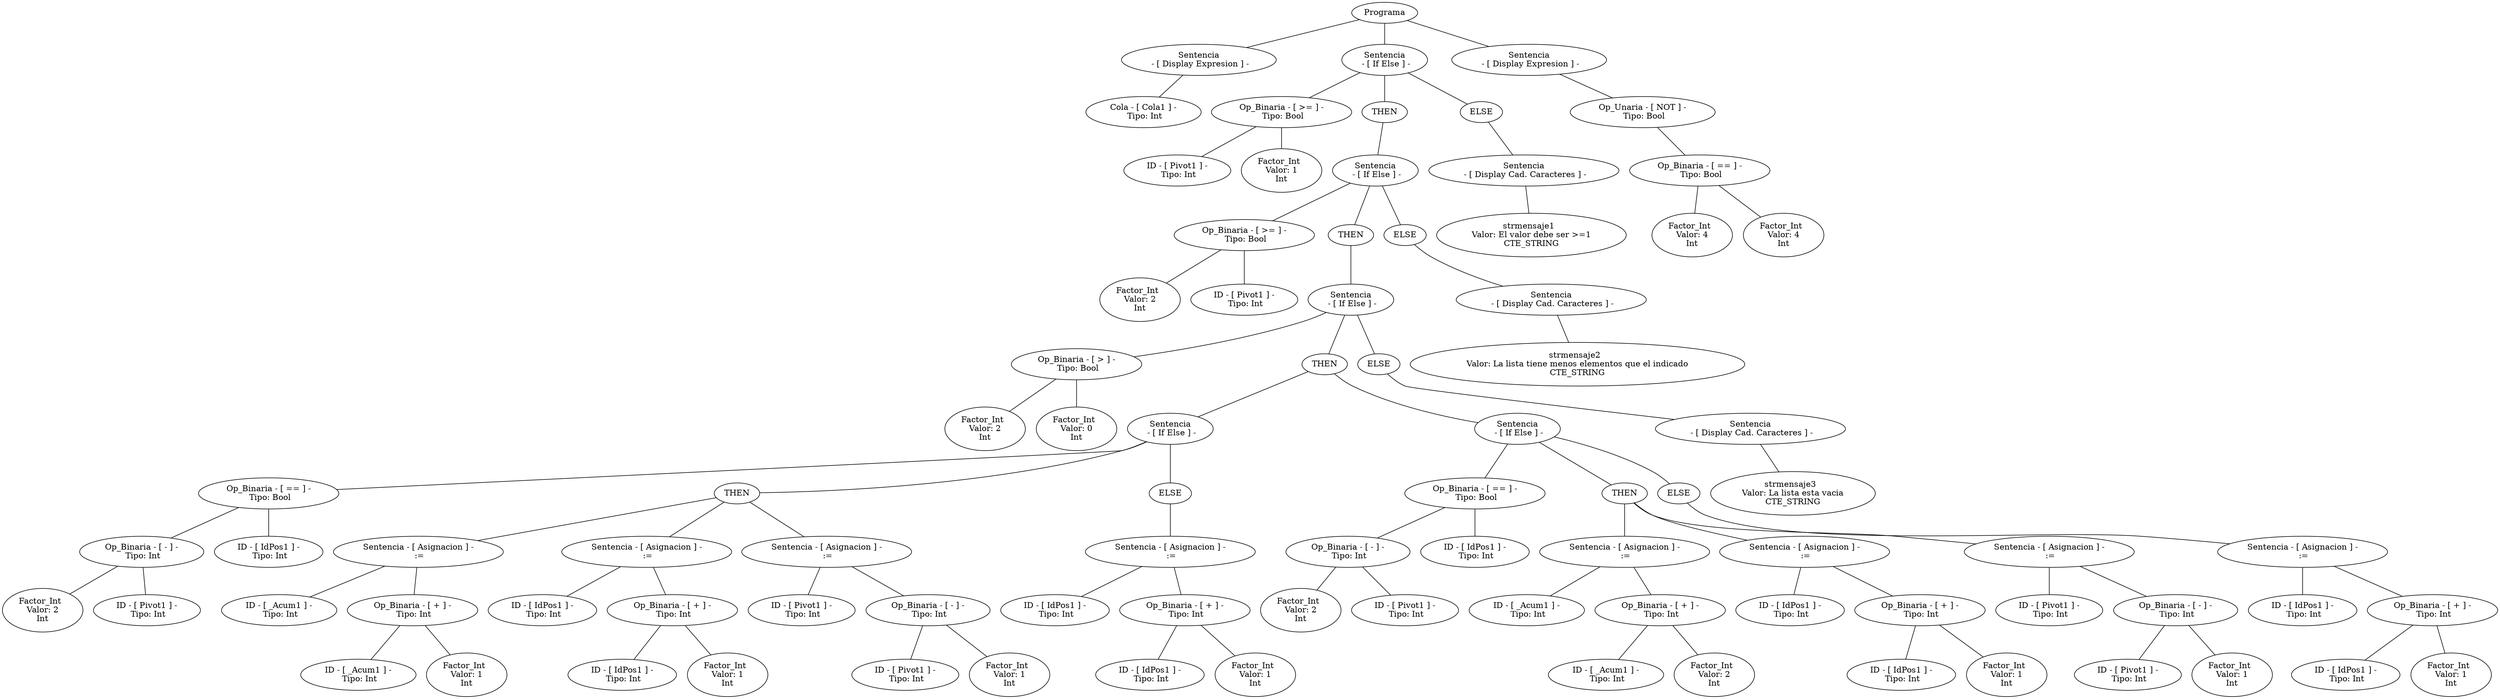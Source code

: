graph G {nodo_programa[label="Programa"]
nodo_1921595561[label="Sentencia
 - [ Display Expresion ] -"]
nodo_programa--nodo_1921595561
nodo_8243189461[label=" Cola - [ Cola1 ] - 
 Tipo: Int"]
nodo_1921595561--nodo_8243189461
nodo_128893786[label="Sentencia
 - [ If Else ] -"]
nodo_programa--nodo_128893786
nodo_1732398722[label=" Op_Binaria - [ >= ] - 
 Tipo: Bool"]
nodo_128893786--nodo_1732398722
nodo_1108411398[label=" ID - [ Pivot1 ] - 
 Tipo: Int"]
nodo_1732398722--nodo_1108411398
nodo_1394438858[label="Factor_Int  
 Valor: 1 
Int"]
nodo_1732398722--nodo_1394438858
nodo_1288937861[label="THEN"]
nodo_128893786--nodo_1288937861
nodo_584634336[label="Sentencia
 - [ If Else ] -"]
nodo_1288937861--nodo_584634336
nodo_1469821799[label=" Op_Binaria - [ >= ] - 
 Tipo: Bool"]
nodo_584634336--nodo_1469821799
nodo_501263526[label="Factor_Int  
 Valor: 2 
Int"]
nodo_1469821799--nodo_501263526
nodo_626202354[label=" ID - [ Pivot1 ] - 
 Tipo: Int"]
nodo_1469821799--nodo_626202354
nodo_5846343361[label="THEN"]
nodo_584634336--nodo_5846343361
nodo_1099983479[label="Sentencia
 - [ If Else ] -"]
nodo_5846343361--nodo_1099983479
nodo_1268447657[label=" Op_Binaria - [ > ] - 
 Tipo: Bool"]
nodo_1099983479--nodo_1268447657
nodo_1401420256[label="Factor_Int  
 Valor: 2 
Int"]
nodo_1268447657--nodo_1401420256
nodo_1851691492[label="Factor_Int  
 Valor: 0 
Int"]
nodo_1268447657--nodo_1851691492
nodo_10999834791[label="THEN"]
nodo_1099983479--nodo_10999834791
nodo_752848266[label="Sentencia
 - [ If Else ] -"]
nodo_10999834791--nodo_752848266
nodo_815033865[label=" Op_Binaria - [ == ] - 
 Tipo: Bool"]
nodo_752848266--nodo_815033865
nodo_1555093762[label=" Op_Binaria - [ - ] - 
 Tipo: Int"]
nodo_815033865--nodo_1555093762
nodo_1190900417[label="Factor_Int  
 Valor: 2 
Int"]
nodo_1555093762--nodo_1190900417
nodo_379110473[label=" ID - [ Pivot1 ] - 
 Tipo: Int"]
nodo_1555093762--nodo_379110473
nodo_99550389[label=" ID - [ IdPos1 ] - 
 Tipo: Int"]
nodo_815033865--nodo_99550389
nodo_7528482661[label="THEN"]
nodo_752848266--nodo_7528482661
nodo_1598924227[label="Sentencia - [ Asignacion ] -
 :="]
nodo_7528482661--nodo_1598924227
nodo_1144748369[label=" ID - [ _Acum1 ] - 
 Tipo: Int"]
nodo_1598924227--nodo_1144748369
nodo_340870931[label=" Op_Binaria - [ + ] - 
 Tipo: Int"]
nodo_1598924227--nodo_340870931
nodo_1768305536[label=" ID - [ _Acum1 ] - 
 Tipo: Int"]
nodo_340870931--nodo_1768305536
nodo_443308702[label="Factor_Int  
 Valor: 1 
Int"]
nodo_340870931--nodo_443308702
nodo_1530388690[label="Sentencia - [ Asignacion ] -
 :="]
nodo_7528482661--nodo_1530388690
nodo_1146743572[label=" ID - [ IdPos1 ] - 
 Tipo: Int"]
nodo_1530388690--nodo_1146743572
nodo_1512981843[label=" Op_Binaria - [ + ] - 
 Tipo: Int"]
nodo_1530388690--nodo_1512981843
nodo_42768293[label=" ID - [ IdPos1 ] - 
 Tipo: Int"]
nodo_1512981843--nodo_42768293
nodo_1717159510[label="Factor_Int  
 Valor: 1 
Int"]
nodo_1512981843--nodo_1717159510
nodo_1834188994[label="Sentencia - [ Asignacion ] -
 :="]
nodo_7528482661--nodo_1834188994
nodo_1174361318[label=" ID - [ Pivot1 ] - 
 Tipo: Int"]
nodo_1834188994--nodo_1174361318
nodo_589873731[label=" Op_Binaria - [ - ] - 
 Tipo: Int"]
nodo_1834188994--nodo_589873731
nodo_200006406[label=" ID - [ Pivot1 ] - 
 Tipo: Int"]
nodo_589873731--nodo_200006406
nodo_2052001577[label="Factor_Int  
 Valor: 1 
Int"]
nodo_589873731--nodo_2052001577
nodo_7528482662[label="ELSE"]
nodo_752848266--nodo_7528482662
nodo_1160264930[label="Sentencia - [ Asignacion ] -
 :="]
nodo_7528482662--nodo_1160264930
nodo_544724190[label=" ID - [ IdPos1 ] - 
 Tipo: Int"]
nodo_1160264930--nodo_544724190
nodo_1972439101[label=" Op_Binaria - [ + ] - 
 Tipo: Int"]
nodo_1160264930--nodo_1972439101
nodo_2007328737[label=" ID - [ IdPos1 ] - 
 Tipo: Int"]
nodo_1972439101--nodo_2007328737
nodo_1936628443[label="Factor_Int  
 Valor: 1 
Int"]
nodo_1972439101--nodo_1936628443
nodo_1830908236[label="Sentencia
 - [ If Else ] -"]
nodo_10999834791--nodo_1830908236
nodo_277630005[label=" Op_Binaria - [ == ] - 
 Tipo: Bool"]
nodo_1830908236--nodo_277630005
nodo_1288354730[label=" Op_Binaria - [ - ] - 
 Tipo: Int"]
nodo_277630005--nodo_1288354730
nodo_1274370218[label="Factor_Int  
 Valor: 2 
Int"]
nodo_1288354730--nodo_1274370218
nodo_758705033[label=" ID - [ Pivot1 ] - 
 Tipo: Int"]
nodo_1288354730--nodo_758705033
nodo_1604839423[label=" ID - [ IdPos1 ] - 
 Tipo: Int"]
nodo_277630005--nodo_1604839423
nodo_18309082361[label="THEN"]
nodo_1830908236--nodo_18309082361
nodo_1177096266[label="Sentencia - [ Asignacion ] -
 :="]
nodo_18309082361--nodo_1177096266
nodo_670576685[label=" ID - [ _Acum1 ] - 
 Tipo: Int"]
nodo_1177096266--nodo_670576685
nodo_1299641336[label=" Op_Binaria - [ + ] - 
 Tipo: Int"]
nodo_1177096266--nodo_1299641336
nodo_764308918[label=" ID - [ _Acum1 ] - 
 Tipo: Int"]
nodo_1299641336--nodo_764308918
nodo_935044096[label="Factor_Int  
 Valor: 2 
Int"]
nodo_1299641336--nodo_935044096
nodo_598446861[label="Sentencia - [ Asignacion ] -
 :="]
nodo_18309082361--nodo_598446861
nodo_1161082381[label=" ID - [ IdPos1 ] - 
 Tipo: Int"]
nodo_598446861--nodo_1161082381
nodo_1067938912[label=" Op_Binaria - [ + ] - 
 Tipo: Int"]
nodo_598446861--nodo_1067938912
nodo_1637506559[label=" ID - [ IdPos1 ] - 
 Tipo: Int"]
nodo_1067938912--nodo_1637506559
nodo_517380410[label="Factor_Int  
 Valor: 1 
Int"]
nodo_1067938912--nodo_517380410
nodo_2117255219[label="Sentencia - [ Asignacion ] -
 :="]
nodo_18309082361--nodo_2117255219
nodo_2058534881[label=" ID - [ Pivot1 ] - 
 Tipo: Int"]
nodo_2117255219--nodo_2058534881
nodo_1232367853[label=" Op_Binaria - [ - ] - 
 Tipo: Int"]
nodo_2117255219--nodo_1232367853
nodo_1673605040[label=" ID - [ Pivot1 ] - 
 Tipo: Int"]
nodo_1232367853--nodo_1673605040
nodo_186276003[label="Factor_Int  
 Valor: 1 
Int"]
nodo_1232367853--nodo_186276003
nodo_18309082362[label="ELSE"]
nodo_1830908236--nodo_18309082362
nodo_1681433494[label="Sentencia - [ Asignacion ] -
 :="]
nodo_18309082362--nodo_1681433494
nodo_237061348[label=" ID - [ IdPos1 ] - 
 Tipo: Int"]
nodo_1681433494--nodo_237061348
nodo_1685538367[label=" Op_Binaria - [ + ] - 
 Tipo: Int"]
nodo_1681433494--nodo_1685538367
nodo_1030870354[label=" ID - [ IdPos1 ] - 
 Tipo: Int"]
nodo_1685538367--nodo_1030870354
nodo_485815673[label="Factor_Int  
 Valor: 1 
Int"]
nodo_1685538367--nodo_485815673
nodo_10999834792[label="ELSE"]
nodo_1099983479--nodo_10999834792
nodo_410424423[label="Sentencia
 - [ Display Cad. Caracteres ] -"]
nodo_10999834792--nodo_410424423
nodo_1190035432[label="strmensaje3  
 Valor: La lista esta vacia 
CTE_STRING"]
nodo_410424423--nodo_1190035432
nodo_5846343362[label="ELSE"]
nodo_584634336--nodo_5846343362
nodo_1963387170[label="Sentencia
 - [ Display Cad. Caracteres ] -"]
nodo_5846343362--nodo_1963387170
nodo_1323468230[label="strmensaje2  
 Valor: La lista tiene menos elementos que el indicado 
CTE_STRING"]
nodo_1963387170--nodo_1323468230
nodo_1288937862[label="ELSE"]
nodo_128893786--nodo_1288937862
nodo_1645995473[label="Sentencia
 - [ Display Cad. Caracteres ] -"]
nodo_1288937862--nodo_1645995473
nodo_1463801669[label="strmensaje1  
 Valor: El valor debe ser >=1 
CTE_STRING"]
nodo_1645995473--nodo_1463801669
nodo_1109371569[label="Sentencia
 - [ Display Expresion ] -"]
nodo_programa--nodo_1109371569
nodo_1190654826[label=" Op_Unaria - [ NOT ] - 
 Tipo: Bool"]
nodo_1109371569--nodo_1190654826
nodo_193064360[label=" Op_Binaria - [ == ] - 
 Tipo: Bool"]
nodo_1190654826--nodo_193064360
nodo_565760380[label="Factor_Int  
 Valor: 4 
Int"]
nodo_193064360--nodo_565760380
nodo_6566818[label="Factor_Int  
 Valor: 4 
Int"]
nodo_193064360--nodo_6566818
}
